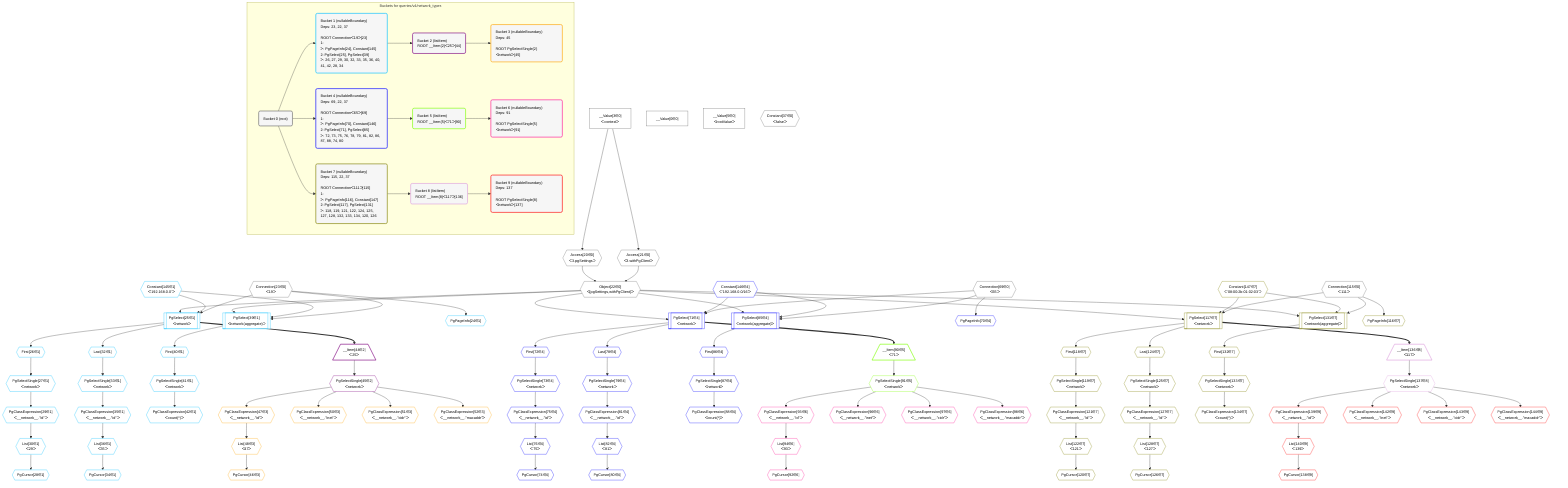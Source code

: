 %%{init: {'themeVariables': { 'fontSize': '12px'}}}%%
graph TD
    classDef path fill:#eee,stroke:#000,color:#000
    classDef plan fill:#fff,stroke-width:1px,color:#000
    classDef itemplan fill:#fff,stroke-width:2px,color:#000
    classDef unbatchedplan fill:#dff,stroke-width:1px,color:#000
    classDef sideeffectplan fill:#fcc,stroke-width:2px,color:#000
    classDef bucket fill:#f6f6f6,color:#000,stroke-width:2px,text-align:left


    %% plan dependencies
    Object22{{"Object[22∈0]<br />ᐸ{pgSettings,withPgClient}ᐳ"}}:::plan
    Access20{{"Access[20∈0]<br />ᐸ3.pgSettingsᐳ"}}:::plan
    Access21{{"Access[21∈0]<br />ᐸ3.withPgClientᐳ"}}:::plan
    Access20 & Access21 --> Object22
    __Value3["__Value[3∈0]<br />ᐸcontextᐳ"]:::plan
    __Value3 --> Access20
    __Value3 --> Access21
    __Value0["__Value[0∈0]"]:::plan
    __Value5["__Value[5∈0]<br />ᐸrootValueᐳ"]:::plan
    Connection23{{"Connection[23∈0]<br />ᐸ19ᐳ"}}:::plan
    Constant37{{"Constant[37∈0]<br />ᐸfalseᐳ"}}:::plan
    Connection69{{"Connection[69∈0]<br />ᐸ65ᐳ"}}:::plan
    Connection115{{"Connection[115∈0]<br />ᐸ111ᐳ"}}:::plan
    PgSelect25[["PgSelect[25∈1]<br />ᐸnetworkᐳ"]]:::plan
    Constant145{{"Constant[145∈1]<br />ᐸ'192.168.0.0'ᐳ"}}:::plan
    Object22 & Constant145 & Connection23 --> PgSelect25
    PgSelect39[["PgSelect[39∈1]<br />ᐸnetwork(aggregate)ᐳ"]]:::plan
    Object22 & Constant145 & Connection23 --> PgSelect39
    PgPageInfo24{{"PgPageInfo[24∈1]"}}:::plan
    Connection23 --> PgPageInfo24
    First26{{"First[26∈1]"}}:::plan
    PgSelect25 --> First26
    PgSelectSingle27{{"PgSelectSingle[27∈1]<br />ᐸnetworkᐳ"}}:::plan
    First26 --> PgSelectSingle27
    PgCursor28{{"PgCursor[28∈1]"}}:::plan
    List30{{"List[30∈1]<br />ᐸ29ᐳ"}}:::plan
    List30 --> PgCursor28
    PgClassExpression29{{"PgClassExpression[29∈1]<br />ᐸ__network__.”id”ᐳ"}}:::plan
    PgSelectSingle27 --> PgClassExpression29
    PgClassExpression29 --> List30
    Last32{{"Last[32∈1]"}}:::plan
    PgSelect25 --> Last32
    PgSelectSingle33{{"PgSelectSingle[33∈1]<br />ᐸnetworkᐳ"}}:::plan
    Last32 --> PgSelectSingle33
    PgCursor34{{"PgCursor[34∈1]"}}:::plan
    List36{{"List[36∈1]<br />ᐸ35ᐳ"}}:::plan
    List36 --> PgCursor34
    PgClassExpression35{{"PgClassExpression[35∈1]<br />ᐸ__network__.”id”ᐳ"}}:::plan
    PgSelectSingle33 --> PgClassExpression35
    PgClassExpression35 --> List36
    First40{{"First[40∈1]"}}:::plan
    PgSelect39 --> First40
    PgSelectSingle41{{"PgSelectSingle[41∈1]<br />ᐸnetworkᐳ"}}:::plan
    First40 --> PgSelectSingle41
    PgClassExpression42{{"PgClassExpression[42∈1]<br />ᐸcount(*)ᐳ"}}:::plan
    PgSelectSingle41 --> PgClassExpression42
    __Item44[/"__Item[44∈2]<br />ᐸ25ᐳ"\]:::itemplan
    PgSelect25 ==> __Item44
    PgSelectSingle45{{"PgSelectSingle[45∈2]<br />ᐸnetworkᐳ"}}:::plan
    __Item44 --> PgSelectSingle45
    PgCursor46{{"PgCursor[46∈3]"}}:::plan
    List48{{"List[48∈3]<br />ᐸ47ᐳ"}}:::plan
    List48 --> PgCursor46
    PgClassExpression47{{"PgClassExpression[47∈3]<br />ᐸ__network__.”id”ᐳ"}}:::plan
    PgSelectSingle45 --> PgClassExpression47
    PgClassExpression47 --> List48
    PgClassExpression50{{"PgClassExpression[50∈3]<br />ᐸ__network__.”inet”ᐳ"}}:::plan
    PgSelectSingle45 --> PgClassExpression50
    PgClassExpression51{{"PgClassExpression[51∈3]<br />ᐸ__network__.”cidr”ᐳ"}}:::plan
    PgSelectSingle45 --> PgClassExpression51
    PgClassExpression52{{"PgClassExpression[52∈3]<br />ᐸ__network__.”macaddr”ᐳ"}}:::plan
    PgSelectSingle45 --> PgClassExpression52
    PgSelect71[["PgSelect[71∈4]<br />ᐸnetworkᐳ"]]:::plan
    Constant146{{"Constant[146∈4]<br />ᐸ'192.168.0.0/16'ᐳ"}}:::plan
    Object22 & Constant146 & Connection69 --> PgSelect71
    PgSelect85[["PgSelect[85∈4]<br />ᐸnetwork(aggregate)ᐳ"]]:::plan
    Object22 & Constant146 & Connection69 --> PgSelect85
    PgPageInfo70{{"PgPageInfo[70∈4]"}}:::plan
    Connection69 --> PgPageInfo70
    First72{{"First[72∈4]"}}:::plan
    PgSelect71 --> First72
    PgSelectSingle73{{"PgSelectSingle[73∈4]<br />ᐸnetworkᐳ"}}:::plan
    First72 --> PgSelectSingle73
    PgCursor74{{"PgCursor[74∈4]"}}:::plan
    List76{{"List[76∈4]<br />ᐸ75ᐳ"}}:::plan
    List76 --> PgCursor74
    PgClassExpression75{{"PgClassExpression[75∈4]<br />ᐸ__network__.”id”ᐳ"}}:::plan
    PgSelectSingle73 --> PgClassExpression75
    PgClassExpression75 --> List76
    Last78{{"Last[78∈4]"}}:::plan
    PgSelect71 --> Last78
    PgSelectSingle79{{"PgSelectSingle[79∈4]<br />ᐸnetworkᐳ"}}:::plan
    Last78 --> PgSelectSingle79
    PgCursor80{{"PgCursor[80∈4]"}}:::plan
    List82{{"List[82∈4]<br />ᐸ81ᐳ"}}:::plan
    List82 --> PgCursor80
    PgClassExpression81{{"PgClassExpression[81∈4]<br />ᐸ__network__.”id”ᐳ"}}:::plan
    PgSelectSingle79 --> PgClassExpression81
    PgClassExpression81 --> List82
    First86{{"First[86∈4]"}}:::plan
    PgSelect85 --> First86
    PgSelectSingle87{{"PgSelectSingle[87∈4]<br />ᐸnetworkᐳ"}}:::plan
    First86 --> PgSelectSingle87
    PgClassExpression88{{"PgClassExpression[88∈4]<br />ᐸcount(*)ᐳ"}}:::plan
    PgSelectSingle87 --> PgClassExpression88
    __Item90[/"__Item[90∈5]<br />ᐸ71ᐳ"\]:::itemplan
    PgSelect71 ==> __Item90
    PgSelectSingle91{{"PgSelectSingle[91∈5]<br />ᐸnetworkᐳ"}}:::plan
    __Item90 --> PgSelectSingle91
    PgCursor92{{"PgCursor[92∈6]"}}:::plan
    List94{{"List[94∈6]<br />ᐸ93ᐳ"}}:::plan
    List94 --> PgCursor92
    PgClassExpression93{{"PgClassExpression[93∈6]<br />ᐸ__network__.”id”ᐳ"}}:::plan
    PgSelectSingle91 --> PgClassExpression93
    PgClassExpression93 --> List94
    PgClassExpression96{{"PgClassExpression[96∈6]<br />ᐸ__network__.”inet”ᐳ"}}:::plan
    PgSelectSingle91 --> PgClassExpression96
    PgClassExpression97{{"PgClassExpression[97∈6]<br />ᐸ__network__.”cidr”ᐳ"}}:::plan
    PgSelectSingle91 --> PgClassExpression97
    PgClassExpression98{{"PgClassExpression[98∈6]<br />ᐸ__network__.”macaddr”ᐳ"}}:::plan
    PgSelectSingle91 --> PgClassExpression98
    PgSelect117[["PgSelect[117∈7]<br />ᐸnetworkᐳ"]]:::plan
    Constant147{{"Constant[147∈7]<br />ᐸ'08:00:2b:01:02:03'ᐳ"}}:::plan
    Object22 & Constant147 & Connection115 --> PgSelect117
    PgSelect131[["PgSelect[131∈7]<br />ᐸnetwork(aggregate)ᐳ"]]:::plan
    Object22 & Constant147 & Connection115 --> PgSelect131
    PgPageInfo116{{"PgPageInfo[116∈7]"}}:::plan
    Connection115 --> PgPageInfo116
    First118{{"First[118∈7]"}}:::plan
    PgSelect117 --> First118
    PgSelectSingle119{{"PgSelectSingle[119∈7]<br />ᐸnetworkᐳ"}}:::plan
    First118 --> PgSelectSingle119
    PgCursor120{{"PgCursor[120∈7]"}}:::plan
    List122{{"List[122∈7]<br />ᐸ121ᐳ"}}:::plan
    List122 --> PgCursor120
    PgClassExpression121{{"PgClassExpression[121∈7]<br />ᐸ__network__.”id”ᐳ"}}:::plan
    PgSelectSingle119 --> PgClassExpression121
    PgClassExpression121 --> List122
    Last124{{"Last[124∈7]"}}:::plan
    PgSelect117 --> Last124
    PgSelectSingle125{{"PgSelectSingle[125∈7]<br />ᐸnetworkᐳ"}}:::plan
    Last124 --> PgSelectSingle125
    PgCursor126{{"PgCursor[126∈7]"}}:::plan
    List128{{"List[128∈7]<br />ᐸ127ᐳ"}}:::plan
    List128 --> PgCursor126
    PgClassExpression127{{"PgClassExpression[127∈7]<br />ᐸ__network__.”id”ᐳ"}}:::plan
    PgSelectSingle125 --> PgClassExpression127
    PgClassExpression127 --> List128
    First132{{"First[132∈7]"}}:::plan
    PgSelect131 --> First132
    PgSelectSingle133{{"PgSelectSingle[133∈7]<br />ᐸnetworkᐳ"}}:::plan
    First132 --> PgSelectSingle133
    PgClassExpression134{{"PgClassExpression[134∈7]<br />ᐸcount(*)ᐳ"}}:::plan
    PgSelectSingle133 --> PgClassExpression134
    __Item136[/"__Item[136∈8]<br />ᐸ117ᐳ"\]:::itemplan
    PgSelect117 ==> __Item136
    PgSelectSingle137{{"PgSelectSingle[137∈8]<br />ᐸnetworkᐳ"}}:::plan
    __Item136 --> PgSelectSingle137
    PgCursor138{{"PgCursor[138∈9]"}}:::plan
    List140{{"List[140∈9]<br />ᐸ139ᐳ"}}:::plan
    List140 --> PgCursor138
    PgClassExpression139{{"PgClassExpression[139∈9]<br />ᐸ__network__.”id”ᐳ"}}:::plan
    PgSelectSingle137 --> PgClassExpression139
    PgClassExpression139 --> List140
    PgClassExpression142{{"PgClassExpression[142∈9]<br />ᐸ__network__.”inet”ᐳ"}}:::plan
    PgSelectSingle137 --> PgClassExpression142
    PgClassExpression143{{"PgClassExpression[143∈9]<br />ᐸ__network__.”cidr”ᐳ"}}:::plan
    PgSelectSingle137 --> PgClassExpression143
    PgClassExpression144{{"PgClassExpression[144∈9]<br />ᐸ__network__.”macaddr”ᐳ"}}:::plan
    PgSelectSingle137 --> PgClassExpression144

    %% define steps

    subgraph "Buckets for queries/v4/network_types"
    Bucket0("Bucket 0 (root)"):::bucket
    classDef bucket0 stroke:#696969
    class Bucket0,__Value0,__Value3,__Value5,Access20,Access21,Object22,Connection23,Constant37,Connection69,Connection115 bucket0
    Bucket1("Bucket 1 (nullableBoundary)<br />Deps: 23, 22, 37<br /><br />ROOT Connectionᐸ19ᐳ[23]<br />1: <br />ᐳ: PgPageInfo[24], Constant[145]<br />2: PgSelect[25], PgSelect[39]<br />ᐳ: 26, 27, 29, 30, 32, 33, 35, 36, 40, 41, 42, 28, 34"):::bucket
    classDef bucket1 stroke:#00bfff
    class Bucket1,PgPageInfo24,PgSelect25,First26,PgSelectSingle27,PgCursor28,PgClassExpression29,List30,Last32,PgSelectSingle33,PgCursor34,PgClassExpression35,List36,PgSelect39,First40,PgSelectSingle41,PgClassExpression42,Constant145 bucket1
    Bucket2("Bucket 2 (listItem)<br />ROOT __Item{2}ᐸ25ᐳ[44]"):::bucket
    classDef bucket2 stroke:#7f007f
    class Bucket2,__Item44,PgSelectSingle45 bucket2
    Bucket3("Bucket 3 (nullableBoundary)<br />Deps: 45<br /><br />ROOT PgSelectSingle{2}ᐸnetworkᐳ[45]"):::bucket
    classDef bucket3 stroke:#ffa500
    class Bucket3,PgCursor46,PgClassExpression47,List48,PgClassExpression50,PgClassExpression51,PgClassExpression52 bucket3
    Bucket4("Bucket 4 (nullableBoundary)<br />Deps: 69, 22, 37<br /><br />ROOT Connectionᐸ65ᐳ[69]<br />1: <br />ᐳ: PgPageInfo[70], Constant[146]<br />2: PgSelect[71], PgSelect[85]<br />ᐳ: 72, 73, 75, 76, 78, 79, 81, 82, 86, 87, 88, 74, 80"):::bucket
    classDef bucket4 stroke:#0000ff
    class Bucket4,PgPageInfo70,PgSelect71,First72,PgSelectSingle73,PgCursor74,PgClassExpression75,List76,Last78,PgSelectSingle79,PgCursor80,PgClassExpression81,List82,PgSelect85,First86,PgSelectSingle87,PgClassExpression88,Constant146 bucket4
    Bucket5("Bucket 5 (listItem)<br />ROOT __Item{5}ᐸ71ᐳ[90]"):::bucket
    classDef bucket5 stroke:#7fff00
    class Bucket5,__Item90,PgSelectSingle91 bucket5
    Bucket6("Bucket 6 (nullableBoundary)<br />Deps: 91<br /><br />ROOT PgSelectSingle{5}ᐸnetworkᐳ[91]"):::bucket
    classDef bucket6 stroke:#ff1493
    class Bucket6,PgCursor92,PgClassExpression93,List94,PgClassExpression96,PgClassExpression97,PgClassExpression98 bucket6
    Bucket7("Bucket 7 (nullableBoundary)<br />Deps: 115, 22, 37<br /><br />ROOT Connectionᐸ111ᐳ[115]<br />1: <br />ᐳ: PgPageInfo[116], Constant[147]<br />2: PgSelect[117], PgSelect[131]<br />ᐳ: 118, 119, 121, 122, 124, 125, 127, 128, 132, 133, 134, 120, 126"):::bucket
    classDef bucket7 stroke:#808000
    class Bucket7,PgPageInfo116,PgSelect117,First118,PgSelectSingle119,PgCursor120,PgClassExpression121,List122,Last124,PgSelectSingle125,PgCursor126,PgClassExpression127,List128,PgSelect131,First132,PgSelectSingle133,PgClassExpression134,Constant147 bucket7
    Bucket8("Bucket 8 (listItem)<br />ROOT __Item{8}ᐸ117ᐳ[136]"):::bucket
    classDef bucket8 stroke:#dda0dd
    class Bucket8,__Item136,PgSelectSingle137 bucket8
    Bucket9("Bucket 9 (nullableBoundary)<br />Deps: 137<br /><br />ROOT PgSelectSingle{8}ᐸnetworkᐳ[137]"):::bucket
    classDef bucket9 stroke:#ff0000
    class Bucket9,PgCursor138,PgClassExpression139,List140,PgClassExpression142,PgClassExpression143,PgClassExpression144 bucket9
    Bucket0 --> Bucket1 & Bucket4 & Bucket7
    Bucket1 --> Bucket2
    Bucket2 --> Bucket3
    Bucket4 --> Bucket5
    Bucket5 --> Bucket6
    Bucket7 --> Bucket8
    Bucket8 --> Bucket9
    end